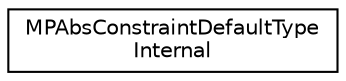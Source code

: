 digraph "Graphical Class Hierarchy"
{
 // LATEX_PDF_SIZE
  edge [fontname="Helvetica",fontsize="10",labelfontname="Helvetica",labelfontsize="10"];
  node [fontname="Helvetica",fontsize="10",shape=record];
  rankdir="LR";
  Node0 [label="MPAbsConstraintDefaultType\lInternal",height=0.2,width=0.4,color="black", fillcolor="white", style="filled",URL="$structoperations__research_1_1_m_p_abs_constraint_default_type_internal.html",tooltip=" "];
}
